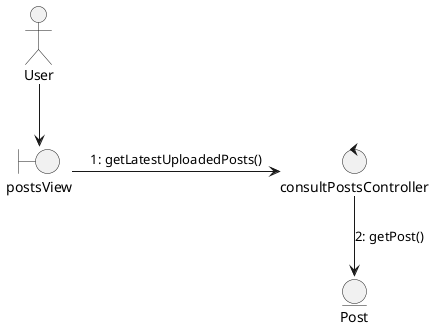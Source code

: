 @startuml consultar publicaciones
actor User
boundary "postsView" as view
User-->view 
control "consultPostsController" as controller
view-r->controller :1: getLatestUploadedPosts()
entity "Post" as P
controller-->P : 2: getPost()
@enduml